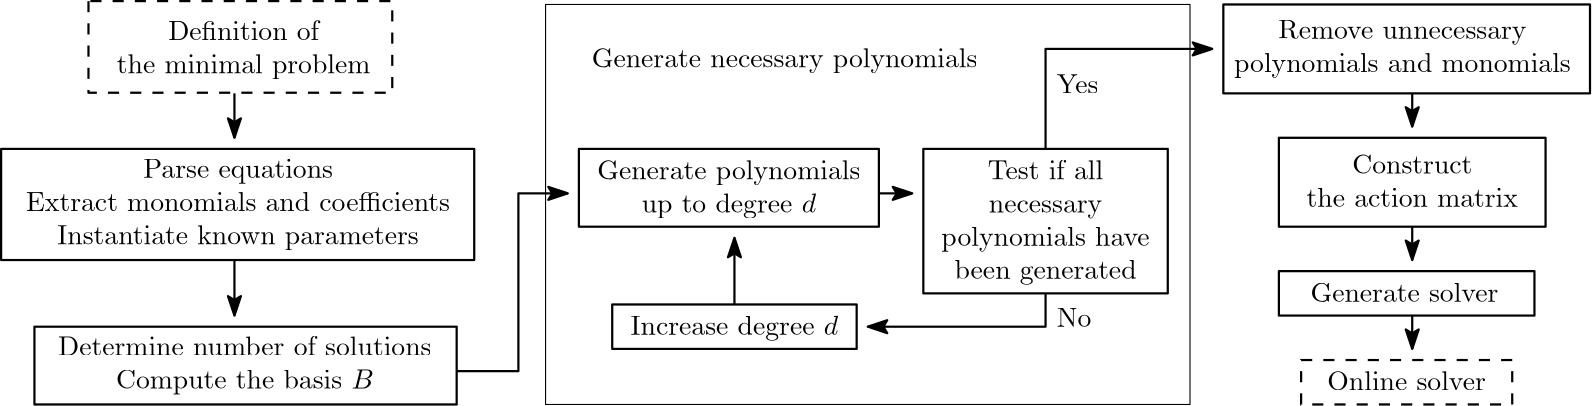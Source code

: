 <?xml version="1.0"?>
<!DOCTYPE ipe SYSTEM "ipe.dtd">
<ipe version="70005" creator="Ipe 7.1.4">
<info created="D:20150428090212" modified="D:20150430083304"/>
<ipestyle name="basic">
<symbol name="arrow/arc(spx)">
<path stroke="sym-stroke" fill="sym-stroke" pen="sym-pen">
0 0 m
-1 0.333 l
-1 -0.333 l
h
</path>
</symbol>
<symbol name="arrow/farc(spx)">
<path stroke="sym-stroke" fill="white" pen="sym-pen">
0 0 m
-1 0.333 l
-1 -0.333 l
h
</path>
</symbol>
<symbol name="mark/circle(sx)" transformations="translations">
<path fill="sym-stroke">
0.6 0 0 0.6 0 0 e
0.4 0 0 0.4 0 0 e
</path>
</symbol>
<symbol name="mark/disk(sx)" transformations="translations">
<path fill="sym-stroke">
0.6 0 0 0.6 0 0 e
</path>
</symbol>
<symbol name="mark/fdisk(sfx)" transformations="translations">
<group>
<path fill="sym-fill">
0.5 0 0 0.5 0 0 e
</path>
<path fill="sym-stroke" fillrule="eofill">
0.6 0 0 0.6 0 0 e
0.4 0 0 0.4 0 0 e
</path>
</group>
</symbol>
<symbol name="mark/box(sx)" transformations="translations">
<path fill="sym-stroke" fillrule="eofill">
-0.6 -0.6 m
0.6 -0.6 l
0.6 0.6 l
-0.6 0.6 l
h
-0.4 -0.4 m
0.4 -0.4 l
0.4 0.4 l
-0.4 0.4 l
h
</path>
</symbol>
<symbol name="mark/square(sx)" transformations="translations">
<path fill="sym-stroke">
-0.6 -0.6 m
0.6 -0.6 l
0.6 0.6 l
-0.6 0.6 l
h
</path>
</symbol>
<symbol name="mark/fsquare(sfx)" transformations="translations">
<group>
<path fill="sym-fill">
-0.5 -0.5 m
0.5 -0.5 l
0.5 0.5 l
-0.5 0.5 l
h
</path>
<path fill="sym-stroke" fillrule="eofill">
-0.6 -0.6 m
0.6 -0.6 l
0.6 0.6 l
-0.6 0.6 l
h
-0.4 -0.4 m
0.4 -0.4 l
0.4 0.4 l
-0.4 0.4 l
h
</path>
</group>
</symbol>
<symbol name="mark/cross(sx)" transformations="translations">
<group>
<path fill="sym-stroke">
-0.43 -0.57 m
0.57 0.43 l
0.43 0.57 l
-0.57 -0.43 l
h
</path>
<path fill="sym-stroke">
-0.43 0.57 m
0.57 -0.43 l
0.43 -0.57 l
-0.57 0.43 l
h
</path>
</group>
</symbol>
<symbol name="arrow/fnormal(spx)">
<path stroke="sym-stroke" fill="white" pen="sym-pen">
0 0 m
-1 0.333 l
-1 -0.333 l
h
</path>
</symbol>
<symbol name="arrow/pointed(spx)">
<path stroke="sym-stroke" fill="sym-stroke" pen="sym-pen">
0 0 m
-1 0.333 l
-0.8 0 l
-1 -0.333 l
h
</path>
</symbol>
<symbol name="arrow/fpointed(spx)">
<path stroke="sym-stroke" fill="white" pen="sym-pen">
0 0 m
-1 0.333 l
-0.8 0 l
-1 -0.333 l
h
</path>
</symbol>
<symbol name="arrow/linear(spx)">
<path stroke="sym-stroke" pen="sym-pen">
-1 0.333 m
0 0 l
-1 -0.333 l
</path>
</symbol>
<symbol name="arrow/fdouble(spx)">
<path stroke="sym-stroke" fill="white" pen="sym-pen">
0 0 m
-1 0.333 l
-1 -0.333 l
h
-1 0 m
-2 0.333 l
-2 -0.333 l
h
</path>
</symbol>
<symbol name="arrow/double(spx)">
<path stroke="sym-stroke" fill="sym-stroke" pen="sym-pen">
0 0 m
-1 0.333 l
-1 -0.333 l
h
-1 0 m
-2 0.333 l
-2 -0.333 l
h
</path>
</symbol>
<pen name="heavier" value="0.8"/>
<pen name="fat" value="1.2"/>
<pen name="ultrafat" value="2"/>
<symbolsize name="large" value="5"/>
<symbolsize name="small" value="2"/>
<symbolsize name="tiny" value="1.1"/>
<arrowsize name="large" value="10"/>
<arrowsize name="small" value="5"/>
<arrowsize name="tiny" value="3"/>
<color name="red" value="1 0 0"/>
<color name="green" value="0 1 0"/>
<color name="blue" value="0 0 1"/>
<color name="yellow" value="1 1 0"/>
<color name="orange" value="1 0.647 0"/>
<color name="gold" value="1 0.843 0"/>
<color name="purple" value="0.627 0.125 0.941"/>
<color name="gray" value="0.745"/>
<color name="brown" value="0.647 0.165 0.165"/>
<color name="navy" value="0 0 0.502"/>
<color name="pink" value="1 0.753 0.796"/>
<color name="seagreen" value="0.18 0.545 0.341"/>
<color name="turquoise" value="0.251 0.878 0.816"/>
<color name="violet" value="0.933 0.51 0.933"/>
<color name="darkblue" value="0 0 0.545"/>
<color name="darkcyan" value="0 0.545 0.545"/>
<color name="darkgray" value="0.663"/>
<color name="darkgreen" value="0 0.392 0"/>
<color name="darkmagenta" value="0.545 0 0.545"/>
<color name="darkorange" value="1 0.549 0"/>
<color name="darkred" value="0.545 0 0"/>
<color name="lightblue" value="0.678 0.847 0.902"/>
<color name="lightcyan" value="0.878 1 1"/>
<color name="lightgray" value="0.827"/>
<color name="lightgreen" value="0.565 0.933 0.565"/>
<color name="lightyellow" value="1 1 0.878"/>
<dashstyle name="dashed" value="[4] 0"/>
<dashstyle name="dotted" value="[1 3] 0"/>
<dashstyle name="dash dotted" value="[4 2 1 2] 0"/>
<dashstyle name="dash dot dotted" value="[4 2 1 2 1 2] 0"/>
<textsize name="large" value="\large"/>
<textsize name="Large" value="\Large"/>
<textsize name="LARGE" value="\LARGE"/>
<textsize name="huge" value="\huge"/>
<textsize name="Huge" value="\Huge"/>
<textsize name="small" value="\small"/>
<textsize name="footnote" value="\footnotesize"/>
<textsize name="tiny" value="\tiny"/>
<textstyle name="center" begin="\begin{center}" end="\end{center}"/>
<textstyle name="itemize" begin="\begin{itemize}" end="\end{itemize}"/>
<textstyle name="item" begin="\begin{itemize}\item{}" end="\end{itemize}"/>
<gridsize name="4 pts" value="4"/>
<gridsize name="8 pts (~3 mm)" value="8"/>
<gridsize name="16 pts (~6 mm)" value="16"/>
<gridsize name="32 pts (~12 mm)" value="32"/>
<gridsize name="10 pts (~3.5 mm)" value="10"/>
<gridsize name="20 pts (~7 mm)" value="20"/>
<gridsize name="14 pts (~5 mm)" value="14"/>
<gridsize name="28 pts (~10 mm)" value="28"/>
<gridsize name="56 pts (~20 mm)" value="56"/>
<anglesize name="90 deg" value="90"/>
<anglesize name="60 deg" value="60"/>
<anglesize name="45 deg" value="45"/>
<anglesize name="30 deg" value="30"/>
<anglesize name="22.5 deg" value="22.5"/>
<tiling name="falling" angle="-60" step="4" width="1"/>
<tiling name="rising" angle="30" step="4" width="1"/>
</ipestyle>
<page>
<layer name="alpha"/>
<view layers="alpha" active="alpha"/>
<path layer="alpha" matrix="0.85437 0 0 0.515341 -19.2263 373.426" stroke="black" dash="dashed" pen="heavier">
64 768 m
64 704 l
192 704 l
192 768 l
h
</path>
<text matrix="4.60995 0 0 0.191546 -399.237 633.371" transformations="translations" pos="96 672" stroke="black" type="minipage" width="96" height="12.891" depth="7.92" valign="top" style="center">Definition of\\the minimal problem</text>
<text matrix="1 0 0 1 -86.8969 56.5893" transformations="translations" pos="95.5666 655.822" stroke="black" type="minipage" width="161.37" height="18.805" depth="13.85" valign="top" style="center">Parse equations\\
Extract monomials and coefficients\\
Instantiate known parameters
</text>
<text matrix="1 0 0 1 -78.1662 36.9098" transformations="translations" pos="98.7204 611.668" stroke="black" type="minipage" width="142.446" height="12.891" depth="7.92" valign="top" style="center">Determine number of solutions\\
Compute the basis $B$</text>
<text matrix="1 0 0 1 107.498 162.715" transformations="translations" pos="91.3615 589.592" stroke="black" type="minipage" width="174.473" height="6.926" depth="1.93" valign="top" style="center">Generate necessary polynomials</text>
<text matrix="1 0 0 1 352 216" transformations="translations" pos="92.9384 546.49" stroke="black" type="minipage" width="127.114" height="12.84" depth="7.86" valign="top" style="center">Remove unnecessary polynomials and monomials
</text>
<text matrix="1 0 0 1 376 220" transformations="translations" pos="92.9384 493.927" stroke="black" type="minipage" width="86.203" height="11.873" depth="6.89" valign="top" style="center">Construct the~action matrix</text>
<text matrix="1 0 0 1 380 216" transformations="translations" pos="85.5796 451.876" stroke="black" type="minipage" width="87.255" height="5.958" depth="0.96" valign="top" style="center">Generate solver</text>
<path matrix="0.990244 0 0 0.909091 -3.92195 54.1818" stroke="black" pen="heavier">
8 728 m
8 684 l
180 684 l
180 728 l
h
</path>
<path matrix="1 0 0 1 -4 -8" stroke="black" pen="heavier">
20 660 m
20 632 l
172 632 l
172 660 l
h
</path>
<path stroke="black">
200 624 m
200 768 l
432 768 l
432 624 l
h
</path>
<text matrix="1 0 0 1 116 -12" transformations="translations" pos="224 724" stroke="black" type="minipage" width="80" height="24.831" depth="19.89" valign="top" style="center">Test if all necessary polynomials have been generated</text>
<text matrix="1 0 0 1 4 -8" transformations="translations" pos="212 720" stroke="black" type="minipage" width="100" height="12.891" depth="7.92" valign="top" style="center">Generate polynomials up to degree $d$</text>
<text matrix="1 0 0 1 -24 -4" transformations="translations" pos="252 660" stroke="black" type="minipage" width="80" height="6.926" depth="1.93" valign="top" style="center">Increase degree $d$</text>
<path matrix="1 0 0 1 -4 -12" stroke="black" pen="heavier">
216 728 m
216 700 l
324 700 l
324 728 l
h
</path>
<path matrix="1 0 0 1 0 -12" stroke="black" pen="heavier">
336 728 m
336 676 l
424 676 l
424 728 l
h
</path>
<path matrix="1 0 0 1 -4 -12" stroke="black" pen="heavier">
228 672 m
228 656 l
316 656 l
316 672 l
h
</path>
<path matrix="1.13793 0 0 1 -61.2414 4" stroke="black" pen="heavier">
444 764 m
444 732 l
560 732 l
560 764 l
h
</path>
<path matrix="1 0 0 0.571429 8 297.143" stroke="black" pen="heavier">
456 656 m
456 628 l
548 628 l
548 656 l
h
</path>
<path matrix="1.09091 0 0 1.14286 -33.4545 -89.1429" stroke="black" pen="heavier">
456 708 m
456 680 l
544 680 l
544 708 l
h
</path>
<path matrix="1 0 0 0.8 -4 147.2" stroke="black" pen="heavier" arrow="pointed/normal">
92 736 m
92 716 l
</path>
<path matrix="1 0 0 1 -4 0" stroke="black" pen="heavier" arrow="pointed/normal">
92 676 m
92 656 l
</path>
<path matrix="1.11111 0 0 0.842105 -23.1111 100.421" stroke="black" pen="heavier" arrow="pointed/normal">
172 636 m
192 636 l
192 712 l
208 712 l
</path>
<path matrix="1 0 0 1 0 -12" stroke="black" pen="heavier" arrow="pointed/normal">
320 712 m
332 712 l
</path>
<path matrix="1 0 0 1 0 -12" stroke="black" pen="heavier" arrow="pointed/normal">
380 676 m
380 664 l
316 664 l
</path>
<path matrix="1 0 0 1 0 -12" stroke="black" pen="heavier" arrow="pointed/normal">
268 672 m
268 696 l
</path>
<path matrix="1 0 0 0.6 8 294.4" stroke="black" pen="heavier" arrow="pointed/normal">
504 736 m
504 716 l
</path>
<path matrix="1 0 0 0.6 8 282.4" stroke="black" pen="heavier" arrow="pointed/normal">
504 676 m
504 656 l
</path>
<path matrix="1 0 0 1.5 0 -376" stroke="black" pen="heavier" arrow="pointed/normal">
380 728 m
380 752 l
440 752 l
</path>
<text matrix="1 0 0 1 -4 -4" transformations="translations" pos="388 740" stroke="black" type="label" width="14.999" height="6.808" depth="0" valign="baseline">Yes</text>
<text matrix="1 0 0 1 -4 -12" transformations="translations" pos="388 664" stroke="black" type="label" width="12.453" height="6.808" depth="0" valign="baseline">No</text>
<text matrix="1 0 0 1 -4 12" transformations="translations" pos="476 624" stroke="black" type="minipage" width="76" height="5.958" depth="0.96" valign="top" style="center">Online solver
</text>
<path matrix="1 0 0 1 8 0" stroke="black" dash="dashed" pen="heavier">
464 624 m
464 640 l
540 640 l
540 624 l
h
</path>
<path matrix="1 0 0 1 8 0" stroke="black" pen="heavier" arrow="pointed/normal">
504 656 m
504 644 l
</path>
</page>
</ipe>
